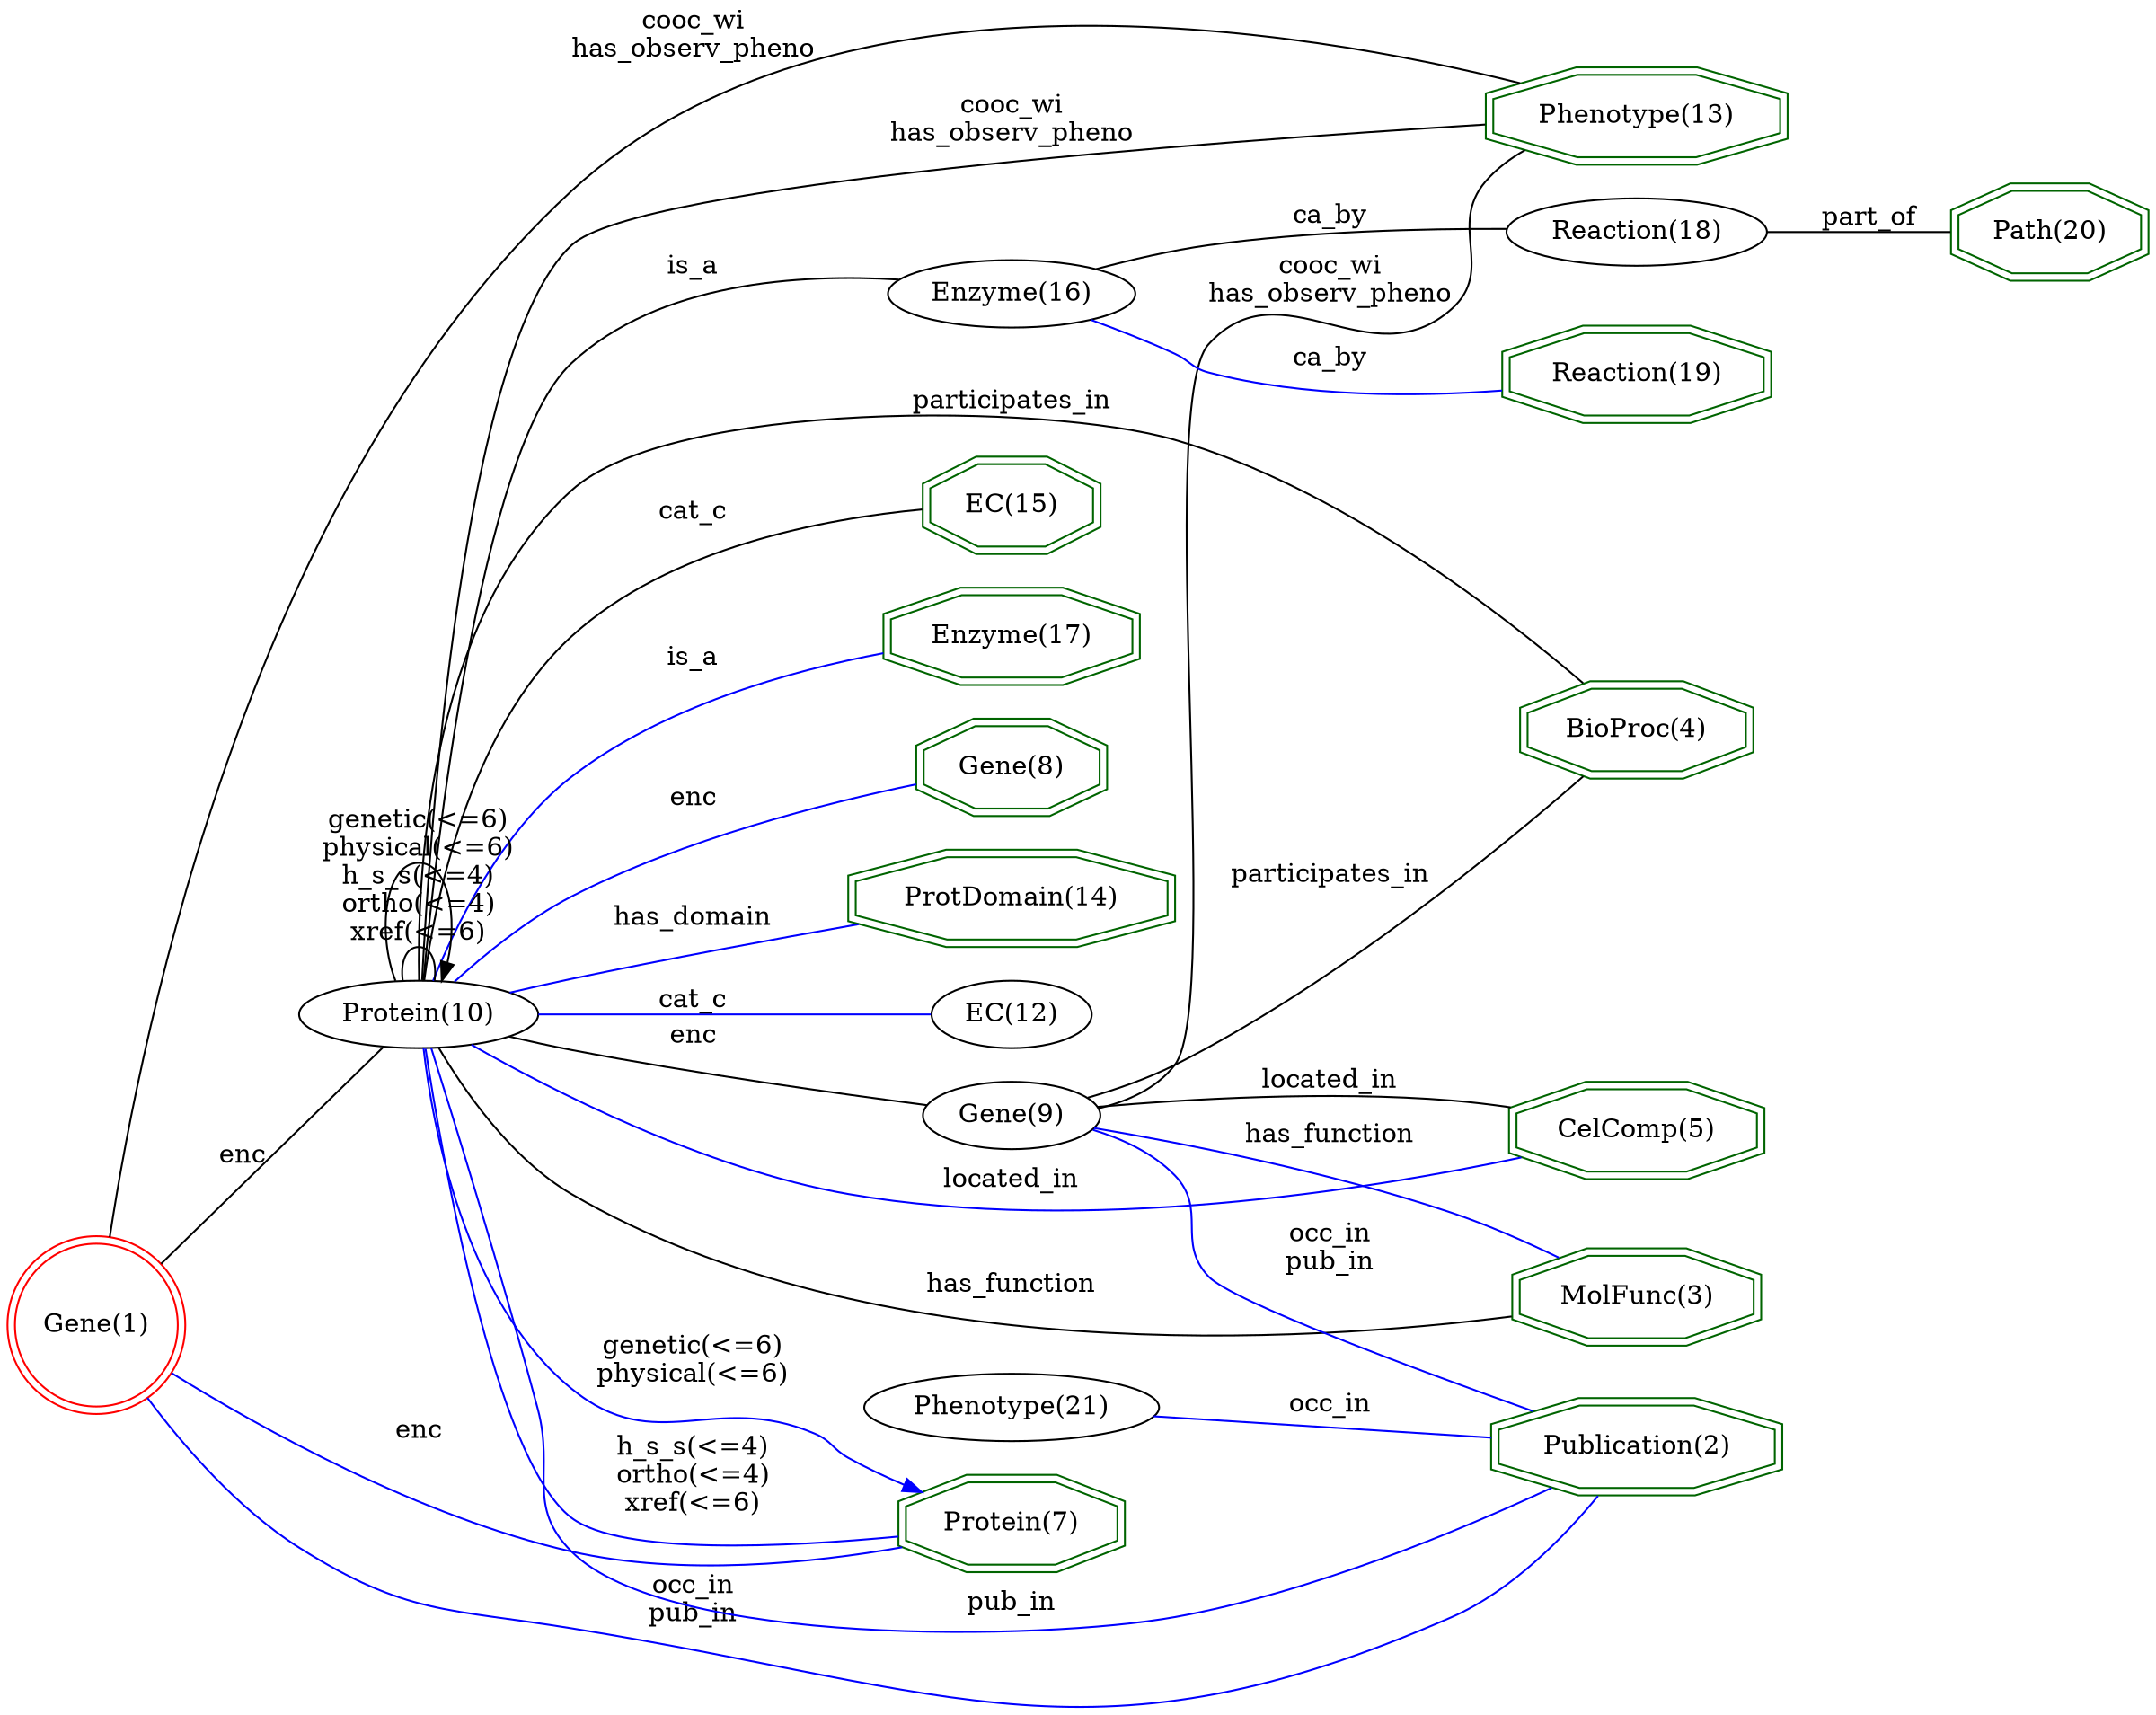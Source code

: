 digraph {
	graph [_draw_="c 9 -#fffffe00 C 7 -#ffffff P 4 0 0 0 855.16 990.53 855.16 990.53 0 ",
		bb="0,0,990.53,855.16",
		dpi=96,
		rankdir=LR,
		xdotversion=1.7
	];
	node [label="\N"];
	"Enzyme(17)"	[_draw_="c 7 -#006400 p 8 518.44 530.7 518.44 545.62 483.77 556.16 434.74 556.16 400.07 545.62 400.07 530.7 434.74 520.16 483.77 520.16 c \
7 -#006400 p 8 522.44 527.74 522.44 548.58 484.36 560.16 434.14 560.16 396.07 548.58 396.07 527.74 434.14 516.16 484.36 516.16 ",
		_ldraw_="F 14 11 -Times-Roman c 7 -#000000 T 459.25 534.46 0 68 10 -Enzyme(17) ",
		color=darkgreen,
		height=0.61111,
		pos="459.25,538.16",
		shape=doubleoctagon,
		width=1.7526];
	"Gene(8)"	[_draw_="c 7 -#006400 p 8 502.09 468.7 502.09 483.62 477 494.16 441.51 494.16 416.42 483.62 416.42 468.7 441.51 458.16 477 458.16 c 7 -#006400 \
p 8 506.08 466.05 506.08 486.28 477.8 498.16 440.71 498.16 412.43 486.28 412.43 466.05 440.71 454.16 477.8 454.16 ",
		_ldraw_="F 14 11 -Times-Roman c 7 -#000000 T 459.25 472.46 0 45 7 -Gene(8) ",
		color=darkgreen,
		height=0.61111,
		pos="459.25,476.16",
		shape=doubleoctagon,
		width=1.3031];
	"ProtDomain(14)"	[_draw_="c 7 -#006400 p 8 533.89 406.7 533.89 421.62 490.17 432.16 428.34 432.16 384.62 421.62 384.62 406.7 428.34 396.16 490.17 396.16 c \
7 -#006400 p 8 537.89 403.56 537.89 424.77 490.65 436.16 427.86 436.16 380.61 424.77 380.61 403.56 427.86 392.16 490.65 392.16 ",
		_ldraw_="F 14 11 -Times-Roman c 7 -#000000 T 459.25 410.46 0 90 14 -ProtDomain(14) ",
		color=darkgreen,
		height=0.61111,
		pos="459.25,414.16",
		shape=doubleoctagon,
		width=2.1825];
	"Gene(1)"	[_draw_="c 7 -#ff0000 e 43.65 193.16 39.78 39.78 c 7 -#ff0000 e 43.65 193.16 43.79 43.79 ",
		_ldraw_="F 14 11 -Times-Roman c 7 -#000000 T 43.65 189.46 0 45 7 -Gene(1) ",
		color=red,
		height=1.2124,
		pos="43.646,193.16",
		shape=doublecircle,
		width=1.2124];
	"Phenotype(13)"	[_draw_="c 7 -#006400 p 8 813.93 793.7 813.93 808.62 774.35 819.16 718.37 819.16 678.79 808.62 678.79 793.7 718.37 783.16 774.35 783.16 c \
7 -#006400 p 8 817.93 790.63 817.93 811.69 774.87 823.16 717.85 823.16 674.79 811.69 674.79 790.63 717.85 779.16 774.87 779.16 ",
		_ldraw_="F 14 11 -Times-Roman c 7 -#000000 T 746.36 797.46 0 80 13 -Phenotype(13) ",
		color=darkgreen,
		height=0.61111,
		pos="746.36,801.16",
		shape=doubleoctagon,
		width=1.9871];
	"Gene(1)" -> "Phenotype(13)"	[_draw_="c 7 -#000000 B 7 49.88 236.58 64.57 340.56 115.1 606.85 261.68 764.16 373.06 883.69 593.4 843.31 693.59 816.73 ",
		_ldraw_="F 14 11 -Times-Roman c 7 -#000000 T 312.18 843.96 0 46 7 -cooc_wi F 14 11 -Times-Roman c 7 -#000000 T 312.18 828.96 0 101 16 -has_\
observ_pheno ",
		arrowhead=none,
		color=black,
		label="cooc_wi\nhas_observ_pheno",
		lp="312.18,840.16",
		pos="49.885,236.58 64.566,340.56 115.1,606.85 261.68,764.16 373.06,883.69 593.4,843.31 693.59,816.73"];
	"Protein(7)"	[_draw_="c 7 -#006400 p 8 509.15 80.7 509.15 95.62 479.92 106.16 438.58 106.16 409.35 95.62 409.35 80.7 438.58 70.16 479.92 70.16 c 7 -#006400 \
p 8 513.15 77.89 513.15 98.43 480.62 110.16 437.89 110.16 405.36 98.43 405.36 77.89 437.89 66.16 480.62 66.16 ",
		_ldraw_="F 14 11 -Times-Roman c 7 -#000000 T 459.25 84.46 0 55 10 -Protein(7) ",
		color=darkgreen,
		height=0.61111,
		pos="459.25,88.161",
		shape=doubleoctagon,
		width=1.4986];
	"Gene(1)" -> "Protein(7)"	[_draw_="c 7 -#0000ff B 7 78.76 167.04 119.64 137.54 191.44 91.29 261.68 73.16 311.39 60.33 370.34 67.69 410.63 75.98 ",
		_ldraw_="F 14 11 -Times-Roman c 7 -#000000 T 192.99 127.96 0 19 3 -enc ",
		arrowhead=none,
		color=blue,
		label=enc,
		lp="192.99,131.66",
		pos="78.76,167.04 119.64,137.54 191.44,91.288 261.68,73.161 311.39,60.333 370.34,67.688 410.63,75.978"];
	"Publication(2)"	[_draw_="c 7 -#006400 p 8 812.61 119.7 812.61 134.62 773.8 145.16 718.92 145.16 680.11 134.62 680.11 119.7 718.92 109.16 773.8 109.16 c 7 \
-#006400 p 8 816.62 116.65 816.62 137.67 774.34 149.16 718.38 149.16 676.1 137.67 676.1 116.65 718.38 105.16 774.34 105.16 ",
		_ldraw_="F 14 11 -Times-Roman c 7 -#000000 T 746.36 123.46 0 78 14 -Publication(2) ",
		color=darkgreen,
		height=0.61111,
		pos="746.36,127.16",
		shape=doubleoctagon,
		width=1.948];
	"Gene(1)" -> "Publication(2)"	[_draw_="c 7 -#0000ff B 13 67.55 156.49 85.21 130.87 111.73 97.55 142.29 76.16 232.09 13.34 271.47 22.27 380.68 13.16 503.53 2.91 548.57 \
-19.8 656.82 39.16 686.7 55.44 713.23 84.85 729.28 105.16 ",
		_ldraw_="F 14 11 -Times-Roman c 7 -#000000 T 312.18 41.96 0 37 6 -occ_in F 14 11 -Times-Roman c 7 -#000000 T 312.18 26.96 0 38 6 -pub_in ",
		arrowhead=none,
		color=blue,
		label="occ_in\npub_in",
		lp="312.18,38.161",
		pos="67.553,156.49 85.209,130.87 111.73,97.547 142.29,76.161 232.09,13.335 271.47,22.274 380.68,13.161 503.53,2.9096 548.57,-19.802 656.82,\
39.161 686.7,55.435 713.23,84.846 729.28,105.16"];
	"Protein(10)"	[_draw_="c 7 -#000000 e 192.99 356.16 50.89 18 ",
		_ldraw_="F 14 11 -Times-Roman c 7 -#000000 T 192.99 352.46 0 62 11 -Protein(10) ",
		height=0.5,
		pos="192.99,356.16",
		width=1.4082];
	"Gene(1)" -> "Protein(10)"	[_draw_="c 7 -#000000 B 4 73.76 225.36 104.62 259.51 152.2 312.14 176.52 339.04 ",
		_ldraw_="F 14 11 -Times-Roman c 7 -#000000 T 114.79 283.96 0 19 3 -enc ",
		arrowhead=none,
		color=black,
		label=enc,
		lp="114.79,287.66",
		pos="73.757,225.36 104.62,259.51 152.2,312.14 176.52,339.04"];
	"EC(15)"	[_draw_="c 7 -#006400 p 8 498.56 592.7 498.56 607.62 475.53 618.16 442.98 618.16 419.95 607.62 419.95 592.7 442.98 582.16 475.53 582.16 c \
7 -#006400 p 8 502.55 590.13 502.55 610.19 476.4 622.16 442.11 622.16 415.96 610.19 415.96 590.13 442.11 578.16 476.4 578.16 ",
		_ldraw_="F 14 11 -Times-Roman c 7 -#000000 T 459.25 596.46 0 40 6 -EC(15) ",
		color=darkgreen,
		height=0.61111,
		pos="459.25,600.16",
		shape=doubleoctagon,
		width=1.2054];
	"MolFunc(3)"	[_draw_="c 7 -#006400 p 8 804.65 195.7 804.65 210.62 770.5 221.16 722.22 221.16 688.07 210.62 688.07 195.7 722.22 185.16 770.5 185.16 c 7 \
-#006400 p 8 808.64 192.75 808.64 213.57 771.1 225.16 721.61 225.16 684.08 213.57 684.08 192.75 721.61 181.16 771.1 181.16 ",
		_ldraw_="F 14 11 -Times-Roman c 7 -#000000 T 746.36 199.46 0 67 10 -MolFunc(3) ",
		color=darkgreen,
		height=0.61111,
		pos="746.36,203.16",
		shape=doubleoctagon,
		width=1.7331];
	"CelComp(5)"	[_draw_="c 7 -#006400 p 8 805.97 284.7 805.97 299.62 771.05 310.16 721.67 310.16 686.75 299.62 686.75 284.7 721.67 274.16 771.05 274.16 c \
7 -#006400 p 8 809.95 281.73 809.95 302.59 771.64 314.16 721.08 314.16 682.77 302.59 682.77 281.73 721.08 270.16 771.64 270.16 ",
		_ldraw_="F 14 11 -Times-Roman c 7 -#000000 T 746.36 288.46 0 69 10 -CelComp(5) ",
		color=darkgreen,
		height=0.61111,
		pos="746.36,292.16",
		shape=doubleoctagon,
		width=1.7721];
	"BioProc(4)"	[_draw_="c 7 -#006400 p 8 800.69 596.7 800.69 611.62 768.86 622.16 723.86 622.16 692.03 611.62 692.03 596.7 723.86 586.16 768.86 586.16 c \
7 -#006400 p 8 804.7 593.82 804.7 614.5 769.51 626.16 723.21 626.16 688.02 614.5 688.02 593.82 723.21 582.16 769.51 582.16 ",
		_ldraw_="F 14 11 -Times-Roman c 7 -#000000 T 746.36 600.46 0 61 10 -BioProc(4) ",
		color=darkgreen,
		height=0.61111,
		pos="746.36,604.16",
		shape=doubleoctagon,
		width=1.6158];
	"Path(20)"	[_draw_="c 7 -#006400 p 8 986.37 735.7 986.37 750.62 960.5 761.16 923.93 761.16 898.06 750.62 898.06 735.7 923.93 725.16 960.5 725.16 c 7 \
-#006400 p 8 990.36 733.01 990.36 753.31 961.28 765.16 923.15 765.16 894.07 753.31 894.07 733.01 923.15 721.16 961.28 721.16 ",
		_ldraw_="F 14 11 -Times-Roman c 7 -#000000 T 942.21 739.46 0 47 8 -Path(20) ",
		color=darkgreen,
		height=0.61111,
		pos="942.21,743.16",
		shape=doubleoctagon,
		width=1.3422];
	"Reaction(19)"	[_draw_="c 7 -#006400 p 8 807.76 658.7 807.76 673.62 771.79 684.16 720.93 684.16 684.96 673.62 684.96 658.7 720.93 648.16 771.79 648.16 c \
7 -#006400 p 8 811.77 655.71 811.77 676.61 772.37 688.16 720.35 688.16 680.95 676.61 680.95 655.71 720.35 644.16 772.37 644.16 ",
		_ldraw_="F 14 11 -Times-Roman c 7 -#000000 T 746.36 662.46 0 71 12 -Reaction(19) ",
		color=darkgreen,
		height=0.61111,
		pos="746.36,666.16",
		shape=doubleoctagon,
		width=1.8112];
	"Protein(10)" -> "Enzyme(17)"	[_draw_="c 7 -#0000ff B 7 199.83 374.35 208.98 400.01 229.09 446.66 261.68 473.16 300.17 504.46 354.28 520.9 395.99 529.41 ",
		_ldraw_="F 14 11 -Times-Roman c 7 -#000000 T 312.18 523.96 0 22 4 -is_a ",
		arrowhead=none,
		color=blue,
		label=is_a,
		lp="312.18,527.66",
		pos="199.83,374.35 208.98,400.01 229.09,446.66 261.68,473.16 300.17,504.46 354.28,520.9 395.99,529.41"];
	"Protein(10)" -> "Gene(8)"	[_draw_="c 7 -#0000ff B 7 209.73 373.34 222.58 386.44 241.81 404.07 261.68 415.16 309.74 441.97 371.11 458.6 412.39 467.59 ",
		_ldraw_="F 14 11 -Times-Roman c 7 -#000000 T 312.18 457.96 0 19 3 -enc ",
		arrowhead=none,
		color=blue,
		label=enc,
		lp="312.18,461.66",
		pos="209.73,373.34 222.58,386.44 241.81,404.07 261.68,415.16 309.74,441.97 371.11,458.6 412.39,467.59"];
	"Protein(10)" -> "ProtDomain(14)"	[_draw_="c 7 -#0000ff B 7 232.52 367.53 242.01 370.18 252.19 372.89 261.68 375.16 303.47 385.15 350.69 394.58 388.37 401.66 ",
		_ldraw_="F 14 11 -Times-Roman c 7 -#000000 T 312.18 399.96 0 67 10 -has_domain ",
		arrowhead=none,
		color=blue,
		label=has_domain,
		lp="312.18,403.66",
		pos="232.52,367.53 242.01,370.18 252.19,372.89 261.68,375.16 303.47,385.15 350.69,394.58 388.37,401.66"];
	"Protein(10)" -> "Phenotype(13)"	[_draw_="c 7 -#000000 B 7 194.57 374.19 197.13 441.94 209.75 679.93 261.68 730.16 319.26 785.85 554.87 798.01 674.68 800.56 ",
		_ldraw_="F 14 11 -Times-Roman c 7 -#000000 T 459.25 811.96 0 46 7 -cooc_wi F 14 11 -Times-Roman c 7 -#000000 T 459.25 796.96 0 101 16 -has_\
observ_pheno ",
		arrowhead=none,
		color=black,
		label="cooc_wi\nhas_observ_pheno",
		lp="459.25,808.16",
		pos="194.57,374.19 197.13,441.94 209.75,679.93 261.68,730.16 319.26,785.85 554.87,798.01 674.68,800.56"];
	"Protein(10)" -> "Protein(7)"	[_draw_="c 7 -#0000ff B 7 195.76 337.98 201.53 283 221.76 120.39 261.68 89.16 283.19 72.34 354.6 76.15 405.13 81.38 ",
		_ldraw_="F 14 11 -Times-Roman c 7 -#000000 T 312.18 122.96 0 64 10 -h_s_s(<=4) F 14 11 -Times-Roman c 7 -#000000 T 312.18 107.96 0 61 10 \
-ortho(<=4) F 14 11 -Times-Roman c 7 -#000000 T 312.18 92.96 0 55 9 -xref(<=6) ",
		arrowhead=none,
		color=blue,
		label="h_s_s(<=4)\northo(<=4)\nxref(<=6)",
		lp="312.18,111.66",
		pos="195.76,337.98 201.53,283 221.76,120.39 261.68,89.161 283.19,72.34 354.6,76.155 405.13,81.381"];
	"Protein(10)" -> "Protein(7)"	[_draw_="c 7 -#0000ff B 13 194.56 337.89 196.81 298.59 207.87 205.65 261.68 157.16 295.89 126.34 321.42 154.57 362.68 134.16 372.02 129.54 \
371.74 124.49 380.68 119.16 388.64 114.42 397.46 110.11 406.21 106.32 ",
		_hdraw_="S 5 -solid c 7 -#0000ff C 7 -#0000ff P 3 407.75 109.47 415.64 102.41 405.06 103.01 ",
		_ldraw_="F 14 11 -Times-Roman c 7 -#000000 T 312.18 175.96 0 72 12 -genetic(<=6) F 14 11 -Times-Roman c 7 -#000000 T 312.18 160.96 0 78 13 \
-physical(<=6) ",
		arrowhead=normal,
		color=blue,
		label="genetic(<=6)\nphysical(<=6)",
		lp="312.18,172.16",
		pos="e,415.64,102.41 194.56,337.89 196.81,298.59 207.87,205.65 261.68,157.16 295.89,126.34 321.42,154.57 362.68,134.16 372.02,129.54 \
371.74,124.49 380.68,119.16 388.64,114.42 397.46,110.11 406.21,106.32"];
	"Protein(10)" -> "EC(15)"	[_draw_="c 7 -#000000 B 7 195.49 374.36 199.49 410.9 213.62 493.6 261.68 539.16 303.82 579.11 371.67 592.92 415.61 597.68 ",
		_ldraw_="F 14 11 -Times-Roman c 7 -#000000 T 312.18 590.96 0 29 5 -cat_c ",
		arrowhead=none,
		color=black,
		label=cat_c,
		lp="312.18,594.66",
		pos="195.49,374.36 199.49,410.9 213.62,493.6 261.68,539.16 303.82,579.11 371.67,592.92 415.61,597.68"];
	"Protein(10)" -> "MolFunc(3)"	[_draw_="c 7 -#000000 B 7 201.94 338.12 212.44 316.45 233.01 280.58 261.68 261.16 391.05 173.54 585.6 182.18 683.88 193.78 ",
		_ldraw_="F 14 11 -Times-Roman c 7 -#000000 T 459.25 212.96 0 70 12 -has_function ",
		arrowhead=none,
		color=black,
		label=has_function,
		lp="459.25,216.66",
		pos="201.94,338.12 212.44,316.45 233.01,280.58 261.68,261.16 391.05,173.54 585.6,182.18 683.88,193.78"];
	"Protein(10)" -> "CelComp(5)"	[_draw_="c 7 -#0000ff B 7 215.79 340.05 249.21 316.55 316.03 274.14 380.68 260.16 490.79 236.35 623.25 260.85 694.32 278.18 ",
		_ldraw_="F 14 11 -Times-Roman c 7 -#000000 T 459.25 263.96 0 57 10 -located_in ",
		arrowhead=none,
		color=blue,
		label=located_in,
		lp="459.25,267.66",
		pos="215.79,340.05 249.21,316.55 316.03,274.14 380.68,260.16 490.79,236.35 623.25,260.85 694.32,278.18"];
	"Protein(10)" -> "Publication(2)"	[_draw_="c 7 -#0000ff B 7 198.16 338.2 212.53 276.32 259.29 75.6 261.68 73.16 383.22 -50.84 621.31 59.03 710.51 107.21 ",
		_ldraw_="F 14 11 -Times-Roman c 7 -#000000 T 459.25 37.96 0 38 6 -pub_in ",
		arrowhead=none,
		color=blue,
		label=pub_in,
		lp="459.25,41.661",
		pos="198.16,338.2 212.53,276.32 259.29,75.602 261.68,73.161 383.22,-50.841 621.31,59.035 710.51,107.21"];
	"Protein(10)" -> "BioProc(4)"	[_draw_="c 7 -#000000 B 7 196.43 374.34 203.79 426.28 227.35 573.75 261.68 606.16 321.52 662.66 573.25 631.47 687.97 613.75 ",
		_ldraw_="F 14 11 -Times-Roman c 7 -#000000 T 459.25 641.96 0 80 15 -participates_in ",
		arrowhead=none,
		color=black,
		label=participates_in,
		lp="459.25,645.66",
		pos="196.43,374.34 203.79,426.28 227.35,573.75 261.68,606.16 321.52,662.66 573.25,631.47 687.97,613.75"];
	"Protein(10)" -> "Protein(10)"	[_draw_="c 7 -#000000 B 7 185.93 374.31 184.85 383.7 187.2 392.16 192.99 392.16 198.78 392.16 201.13 383.7 200.04 374.31 ",
		_ldraw_="F 14 11 -Times-Roman c 7 -#000000 T 192.99 425.96 0 64 10 -h_s_s(<=4) F 14 11 -Times-Roman c 7 -#000000 T 192.99 410.96 0 61 10 \
-ortho(<=4) F 14 11 -Times-Roman c 7 -#000000 T 192.99 395.96 0 55 9 -xref(<=6) ",
		arrowhead=none,
		color=black,
		label="h_s_s(<=4)\northo(<=4)\nxref(<=6)",
		lp="192.99,414.66",
		pos="185.93,374.31 184.85,383.7 187.2,392.16 192.99,392.16 198.78,392.16 201.13,383.7 200.04,374.31"];
	"Protein(10)" -> "Protein(10)"	[_draw_="c 7 -#000000 B 7 182.74 374.07 174.49 399.47 177.91 437.16 192.99 437.16 206.19 437.16 210.45 408.31 205.79 384.07 ",
		_hdraw_="S 5 -solid c 7 -#000000 C 7 -#000000 P 3 209.1 382.9 203.24 374.07 202.31 384.62 ",
		_ldraw_="F 14 11 -Times-Roman c 7 -#000000 T 192.99 455.96 0 72 12 -genetic(<=6) F 14 11 -Times-Roman c 7 -#000000 T 192.99 440.96 0 78 13 \
-physical(<=6) ",
		arrowhead=normal,
		color=black,
		label="genetic(<=6)\nphysical(<=6)",
		lp="192.99,452.16",
		pos="e,203.24,374.07 182.74,374.07 174.49,399.47 177.91,437.16 192.99,437.16 206.19,437.16 210.45,408.31 205.79,384.07"];
	"EC(12)"	[_draw_="c 7 -#000000 e 459.25 356.16 36.29 18 ",
		_ldraw_="F 14 11 -Times-Roman c 7 -#000000 T 459.25 352.46 0 40 6 -EC(12) ",
		height=0.5,
		pos="459.25,356.16",
		width=1.011];
	"Protein(10)" -> "EC(12)"	[_draw_="c 7 -#0000ff B 4 243.69 356.16 295.88 356.16 376.61 356.16 422.73 356.16 ",
		_ldraw_="F 14 11 -Times-Roman c 7 -#000000 T 312.18 359.96 0 29 5 -cat_c ",
		arrowhead=none,
		color=blue,
		label=cat_c,
		lp="312.18,363.66",
		pos="243.69,356.16 295.88,356.16 376.61,356.16 422.73,356.16"];
	"Gene(9)"	[_draw_="c 7 -#000000 e 459.25 302.16 39.79 18 ",
		_ldraw_="F 14 11 -Times-Roman c 7 -#000000 T 459.25 298.46 0 45 7 -Gene(9) ",
		height=0.5,
		pos="459.25,302.16",
		width=1.1013];
	"Protein(10)" -> "Gene(9)"	[_draw_="c 7 -#000000 B 7 232.48 344.66 241.98 342.01 252.16 339.34 261.68 337.16 316.93 324.52 381.79 313.75 421.45 307.62 ",
		_ldraw_="F 14 11 -Times-Roman c 7 -#000000 T 312.18 340.96 0 19 3 -enc ",
		arrowhead=none,
		color=black,
		label=enc,
		lp="312.18,344.66",
		pos="232.48,344.66 241.98,342.01 252.16,339.34 261.68,337.16 316.93,324.52 381.79,313.75 421.45,307.62"];
	"Enzyme(16)"	[_draw_="c 7 -#000000 e 459.25 709.16 54.69 18 ",
		_ldraw_="F 14 11 -Times-Roman c 7 -#000000 T 459.25 705.46 0 68 10 -Enzyme(16) ",
		height=0.5,
		pos="459.25,709.16",
		width=1.5165];
	"Protein(10)" -> "Enzyme(16)"	[_draw_="c 7 -#000000 B 7 195.29 374.22 200.02 434.88 218.41 629.95 261.68 672.16 299.6 709.14 362.09 715.19 406.43 714.04 ",
		_ldraw_="F 14 11 -Times-Roman c 7 -#000000 T 312.18 714.96 0 22 4 -is_a ",
		arrowhead=none,
		color=black,
		label=is_a,
		lp="312.18,718.66",
		pos="195.29,374.22 200.02,434.88 218.41,629.95 261.68,672.16 299.6,709.14 362.09,715.19 406.43,714.04"];
	"Gene(9)" -> "Phenotype(13)"	[_draw_="c 7 -#000000 B 16 497.98 306.24 512.77 309.86 528.41 316.61 537.82 329.16 561.38 360.58 529.99 652.58 555.82 682.16 585.87 716.56 \
623.43 670 656.82 701.16 680 722.78 654.26 746.04 674.82 770.16 680.12 776.37 686.89 781.38 694.14 785.41 ",
		_ldraw_="F 14 11 -Times-Roman c 7 -#000000 T 606.32 719.96 0 46 7 -cooc_wi F 14 11 -Times-Roman c 7 -#000000 T 606.32 704.96 0 101 16 -has_\
observ_pheno ",
		arrowhead=none,
		color=black,
		label="cooc_wi\nhas_observ_pheno",
		lp="606.32,716.16",
		pos="497.98,306.24 512.77,309.86 528.41,316.61 537.82,329.16 561.38,360.58 529.99,652.58 555.82,682.16 585.87,716.56 623.43,670 656.82,\
701.16 680,722.78 654.26,746.04 674.82,770.16 680.12,776.37 686.89,781.38 694.14,785.41"];
	"Gene(9)" -> "MolFunc(3)"	[_draw_="c 7 -#0000ff B 7 496.19 295.25 536.21 286.96 602.43 271.47 656.82 250.16 676.11 242.61 696.59 231.92 713 222.65 ",
		_ldraw_="F 14 11 -Times-Roman c 7 -#000000 T 606.32 285.96 0 70 12 -has_function ",
		arrowhead=none,
		color=blue,
		label=has_function,
		lp="606.32,289.66",
		pos="496.19,295.25 536.21,286.96 602.43,271.47 656.82,250.16 676.11,242.61 696.59,231.92 713,222.65"];
	"Gene(9)" -> "CelComp(5)"	[_draw_="c 7 -#000000 B 7 497.67 306.81 537.28 311 601.6 315.72 656.82 310.16 667.9 309.05 679.65 307.16 690.84 305.03 ",
		_ldraw_="F 14 11 -Times-Roman c 7 -#000000 T 606.32 316.96 0 57 10 -located_in ",
		arrowhead=none,
		color=black,
		label=located_in,
		lp="606.32,320.66",
		pos="497.67,306.81 537.28,311 601.6,315.72 656.82,310.16 667.9,309.05 679.65,307.16 690.84,305.03"];
	"Gene(9)" -> "Publication(2)"	[_draw_="c 7 -#0000ff B 10 495.31 294.63 510.17 289.84 526.6 282.2 537.82 270.16 555.08 251.66 539.01 235.07 555.82 216.16 575.87 193.61 \
649.62 162.88 698.99 144.07 ",
		_ldraw_="F 14 11 -Times-Roman c 7 -#000000 T 606.32 234.96 0 37 6 -occ_in F 14 11 -Times-Roman c 7 -#000000 T 606.32 219.96 0 38 6 -pub_in ",
		arrowhead=none,
		color=blue,
		label="occ_in\npub_in",
		lp="606.32,231.16",
		pos="495.31,294.63 510.17,289.84 526.6,282.2 537.82,270.16 555.08,251.66 539.01,235.07 555.82,216.16 575.87,193.61 649.62,162.88 698.99,\
144.07"];
	"Gene(9)" -> "BioProc(4)"	[_draw_="c 7 -#000000 B 7 495.57 309.71 509.63 313.87 525.38 320.09 537.82 329.16 635.48 400.31 708.24 530.4 734.59 582.11 ",
		_ldraw_="F 14 11 -Times-Roman c 7 -#000000 T 606.32 453.96 0 80 15 -participates_in ",
		arrowhead=none,
		color=black,
		label=participates_in,
		lp="606.32,457.66",
		pos="495.57,309.71 509.63,313.87 525.38,320.09 537.82,329.16 635.48,400.31 708.24,530.4 734.59,582.11"];
	"Enzyme(16)" -> "Reaction(19)"	[_draw_="c 7 -#0000ff B 10 495.77 695.51 509.11 690.13 524.31 683.68 537.82 677.16 546.07 673.19 546.97 669.48 555.82 667.16 596.57 656.49 \
643.95 656.24 681.15 658.66 ",
		_ldraw_="F 14 11 -Times-Roman c 7 -#000000 T 606.32 670.96 0 33 5 -ca_by ",
		arrowhead=none,
		color=blue,
		label=ca_by,
		lp="606.32,674.66",
		pos="495.77,695.51 509.11,690.13 524.31,683.68 537.82,677.16 546.07,673.19 546.97,669.48 555.82,667.16 596.57,656.49 643.95,656.24 681.15,\
658.66"];
	"Reaction(18)"	[_draw_="c 7 -#000000 e 746.36 743.16 56.59 18 ",
		_ldraw_="F 14 11 -Times-Roman c 7 -#000000 T 746.36 739.46 0 71 12 -Reaction(18) ",
		height=0.5,
		pos="746.36,743.16",
		width=1.5707];
	"Enzyme(16)" -> "Reaction(18)"	[_draw_="c 7 -#000000 B 7 498.89 721.78 516.12 726.86 536.79 732.21 555.82 735.16 600.41 742.08 651.56 743.88 689.47 744.07 ",
		_ldraw_="F 14 11 -Times-Roman c 7 -#000000 T 606.32 746.96 0 33 5 -ca_by ",
		arrowhead=none,
		color=black,
		label=ca_by,
		lp="606.32,750.66",
		pos="498.89,721.78 516.12,726.86 536.79,732.21 555.82,735.16 600.41,742.08 651.56,743.88 689.47,744.07"];
	"Reaction(18)" -> "Path(20)"	[_draw_="c 7 -#000000 B 4 802.91 743.16 831.66 743.16 866.4 743.16 893.87 743.16 ",
		_ldraw_="F 14 11 -Times-Roman c 7 -#000000 T 855.89 746.96 0 40 7 -part_of ",
		arrowhead=none,
		color=black,
		label=part_of,
		lp="855.89,750.66",
		pos="802.91,743.16 831.66,743.16 866.4,743.16 893.87,743.16"];
	"Phenotype(21)"	[_draw_="c 7 -#000000 e 459.25 146.16 62.29 18 ",
		_ldraw_="F 14 11 -Times-Roman c 7 -#000000 T 459.25 142.46 0 80 13 -Phenotype(21) ",
		height=0.5,
		pos="459.25,146.16",
		width=1.7332];
	"Phenotype(21)" -> "Publication(2)"	[_draw_="c 7 -#0000ff B 4 520.37 142.15 565.87 139.12 628.44 134.95 676.05 131.78 ",
		_ldraw_="F 14 11 -Times-Roman c 7 -#000000 T 606.32 143.96 0 37 6 -occ_in ",
		arrowhead=none,
		color=blue,
		label=occ_in,
		lp="606.32,147.66",
		pos="520.37,142.15 565.87,139.12 628.44,134.95 676.05,131.78"];
}
